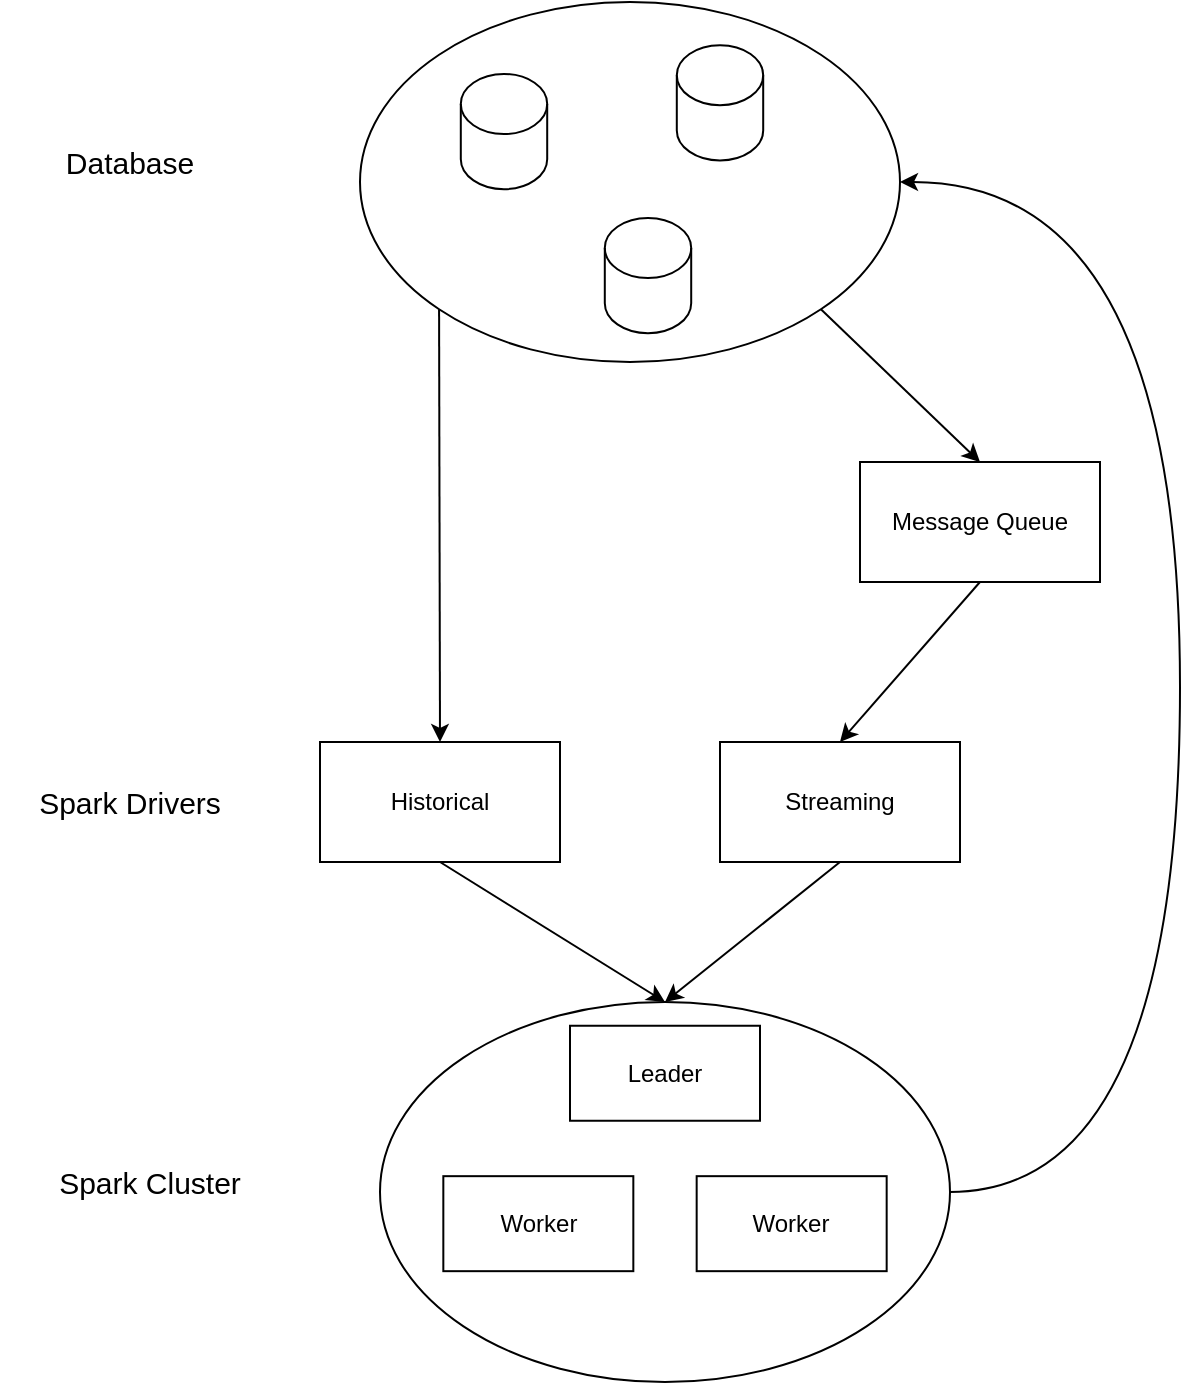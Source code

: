 <mxfile version="14.3.0" type="device"><diagram id="oUlBkInaJIAdKWbCrYhR" name="Page-1"><mxGraphModel dx="946" dy="589" grid="1" gridSize="10" guides="1" tooltips="1" connect="1" arrows="1" fold="1" page="1" pageScale="1" pageWidth="827" pageHeight="1169" math="0" shadow="0"><root><mxCell id="0"/><mxCell id="1" parent="0"/><mxCell id="hd_QoqF1ZZpE39fIb_kv-6" value="" style="group" vertex="1" connectable="0" parent="1"><mxGeometry x="210" y="50" width="270" height="180" as="geometry"/></mxCell><mxCell id="hd_QoqF1ZZpE39fIb_kv-2" value="" style="ellipse;whiteSpace=wrap;html=1;" vertex="1" parent="hd_QoqF1ZZpE39fIb_kv-6"><mxGeometry width="270" height="180" as="geometry"/></mxCell><mxCell id="hd_QoqF1ZZpE39fIb_kv-3" value="" style="shape=cylinder3;whiteSpace=wrap;html=1;boundedLbl=1;backgroundOutline=1;size=15;" vertex="1" parent="hd_QoqF1ZZpE39fIb_kv-6"><mxGeometry x="50.4" y="36" width="43.2" height="57.6" as="geometry"/></mxCell><mxCell id="hd_QoqF1ZZpE39fIb_kv-4" value="" style="shape=cylinder3;whiteSpace=wrap;html=1;boundedLbl=1;backgroundOutline=1;size=15;" vertex="1" parent="hd_QoqF1ZZpE39fIb_kv-6"><mxGeometry x="158.4" y="21.6" width="43.2" height="57.6" as="geometry"/></mxCell><mxCell id="hd_QoqF1ZZpE39fIb_kv-5" value="" style="shape=cylinder3;whiteSpace=wrap;html=1;boundedLbl=1;backgroundOutline=1;size=15;" vertex="1" parent="hd_QoqF1ZZpE39fIb_kv-6"><mxGeometry x="122.4" y="108" width="43.2" height="57.6" as="geometry"/></mxCell><mxCell id="hd_QoqF1ZZpE39fIb_kv-18" style="rounded=0;orthogonalLoop=1;jettySize=auto;html=1;exitX=0.5;exitY=1;exitDx=0;exitDy=0;entryX=0.5;entryY=0;entryDx=0;entryDy=0;" edge="1" parent="1" source="hd_QoqF1ZZpE39fIb_kv-7" target="hd_QoqF1ZZpE39fIb_kv-10"><mxGeometry relative="1" as="geometry"/></mxCell><mxCell id="hd_QoqF1ZZpE39fIb_kv-7" value="Historical" style="rounded=0;whiteSpace=wrap;html=1;" vertex="1" parent="1"><mxGeometry x="190" y="420" width="120" height="60" as="geometry"/></mxCell><mxCell id="hd_QoqF1ZZpE39fIb_kv-19" style="rounded=0;orthogonalLoop=1;jettySize=auto;html=1;exitX=0.5;exitY=1;exitDx=0;exitDy=0;entryX=0.5;entryY=0;entryDx=0;entryDy=0;" edge="1" parent="1" source="hd_QoqF1ZZpE39fIb_kv-8" target="hd_QoqF1ZZpE39fIb_kv-10"><mxGeometry relative="1" as="geometry"><mxPoint x="380" y="560" as="targetPoint"/></mxGeometry></mxCell><mxCell id="hd_QoqF1ZZpE39fIb_kv-8" value="Streaming" style="rounded=0;whiteSpace=wrap;html=1;" vertex="1" parent="1"><mxGeometry x="390" y="420" width="120" height="60" as="geometry"/></mxCell><mxCell id="hd_QoqF1ZZpE39fIb_kv-16" style="rounded=0;orthogonalLoop=1;jettySize=auto;html=1;exitX=0.5;exitY=1;exitDx=0;exitDy=0;entryX=0.5;entryY=0;entryDx=0;entryDy=0;" edge="1" parent="1" source="hd_QoqF1ZZpE39fIb_kv-9" target="hd_QoqF1ZZpE39fIb_kv-8"><mxGeometry relative="1" as="geometry"/></mxCell><mxCell id="hd_QoqF1ZZpE39fIb_kv-9" value="Message Queue" style="rounded=0;whiteSpace=wrap;html=1;" vertex="1" parent="1"><mxGeometry x="460" y="280" width="120" height="60" as="geometry"/></mxCell><mxCell id="hd_QoqF1ZZpE39fIb_kv-15" style="rounded=0;orthogonalLoop=1;jettySize=auto;html=1;exitX=1;exitY=1;exitDx=0;exitDy=0;entryX=0.5;entryY=0;entryDx=0;entryDy=0;" edge="1" parent="1" source="hd_QoqF1ZZpE39fIb_kv-2" target="hd_QoqF1ZZpE39fIb_kv-9"><mxGeometry relative="1" as="geometry"/></mxCell><mxCell id="hd_QoqF1ZZpE39fIb_kv-17" style="rounded=0;orthogonalLoop=1;jettySize=auto;html=1;exitX=0;exitY=1;exitDx=0;exitDy=0;entryX=0.5;entryY=0;entryDx=0;entryDy=0;" edge="1" parent="1" source="hd_QoqF1ZZpE39fIb_kv-2" target="hd_QoqF1ZZpE39fIb_kv-7"><mxGeometry relative="1" as="geometry"/></mxCell><mxCell id="hd_QoqF1ZZpE39fIb_kv-22" value="" style="group" vertex="1" connectable="0" parent="1"><mxGeometry x="220" y="550" width="285" height="190" as="geometry"/></mxCell><mxCell id="hd_QoqF1ZZpE39fIb_kv-10" value="" style="ellipse;whiteSpace=wrap;html=1;" vertex="1" parent="hd_QoqF1ZZpE39fIb_kv-22"><mxGeometry width="285" height="190" as="geometry"/></mxCell><mxCell id="hd_QoqF1ZZpE39fIb_kv-11" value="Leader" style="rounded=0;whiteSpace=wrap;html=1;" vertex="1" parent="hd_QoqF1ZZpE39fIb_kv-22"><mxGeometry x="95" y="11.875" width="95" height="47.5" as="geometry"/></mxCell><mxCell id="hd_QoqF1ZZpE39fIb_kv-13" value="Worker" style="rounded=0;whiteSpace=wrap;html=1;" vertex="1" parent="hd_QoqF1ZZpE39fIb_kv-22"><mxGeometry x="31.667" y="87.083" width="95" height="47.5" as="geometry"/></mxCell><mxCell id="hd_QoqF1ZZpE39fIb_kv-14" value="Worker" style="rounded=0;whiteSpace=wrap;html=1;" vertex="1" parent="hd_QoqF1ZZpE39fIb_kv-22"><mxGeometry x="158.333" y="87.083" width="95" height="47.5" as="geometry"/></mxCell><mxCell id="hd_QoqF1ZZpE39fIb_kv-23" style="edgeStyle=orthogonalEdgeStyle;curved=1;rounded=0;orthogonalLoop=1;jettySize=auto;html=1;exitX=1;exitY=0.5;exitDx=0;exitDy=0;entryX=1;entryY=0.5;entryDx=0;entryDy=0;" edge="1" parent="1" source="hd_QoqF1ZZpE39fIb_kv-10" target="hd_QoqF1ZZpE39fIb_kv-2"><mxGeometry relative="1" as="geometry"><Array as="points"><mxPoint x="620" y="645"/><mxPoint x="620" y="140"/></Array></mxGeometry></mxCell><mxCell id="hd_QoqF1ZZpE39fIb_kv-25" value="&lt;font style=&quot;font-size: 15px&quot;&gt;Database&lt;/font&gt;" style="text;html=1;strokeColor=none;fillColor=none;align=center;verticalAlign=middle;whiteSpace=wrap;rounded=0;" vertex="1" parent="1"><mxGeometry x="30" y="120" width="130" height="20" as="geometry"/></mxCell><mxCell id="hd_QoqF1ZZpE39fIb_kv-26" value="&lt;span style=&quot;font-size: 15px&quot;&gt;Spark Drivers&lt;/span&gt;" style="text;html=1;strokeColor=none;fillColor=none;align=center;verticalAlign=middle;whiteSpace=wrap;rounded=0;" vertex="1" parent="1"><mxGeometry x="30" y="440" width="130" height="20" as="geometry"/></mxCell><mxCell id="hd_QoqF1ZZpE39fIb_kv-27" value="&lt;span style=&quot;font-size: 15px&quot;&gt;Spark Cluster&lt;/span&gt;" style="text;html=1;strokeColor=none;fillColor=none;align=center;verticalAlign=middle;whiteSpace=wrap;rounded=0;" vertex="1" parent="1"><mxGeometry x="40" y="630" width="130" height="20" as="geometry"/></mxCell></root></mxGraphModel></diagram></mxfile>